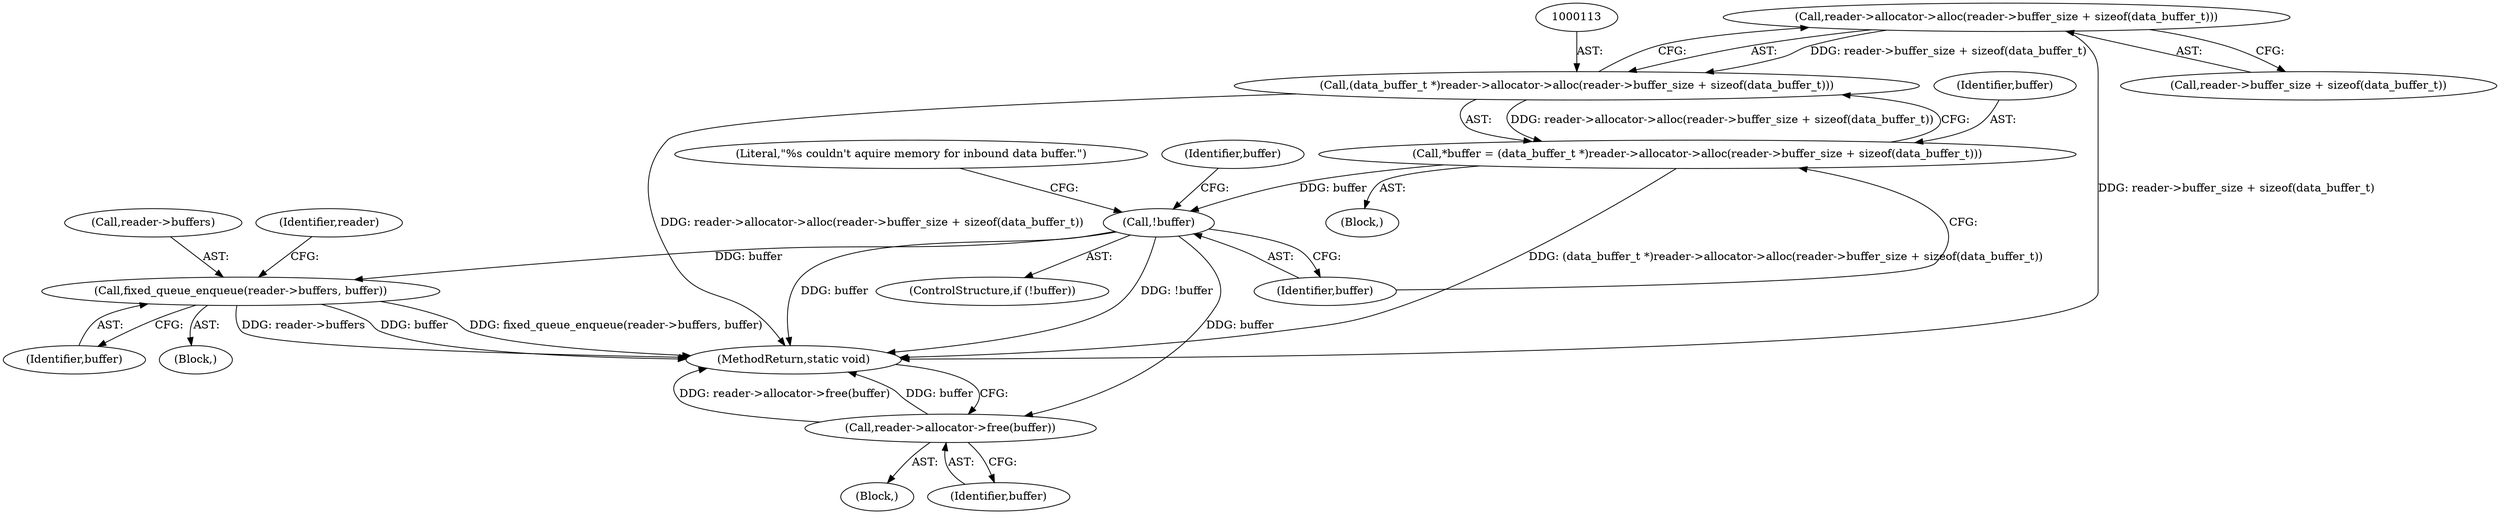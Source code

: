 digraph "0_Android_472271b153c5dc53c28beac55480a8d8434b2d5c_58@API" {
"1000114" [label="(Call,reader->allocator->alloc(reader->buffer_size + sizeof(data_buffer_t)))"];
"1000112" [label="(Call,(data_buffer_t *)reader->allocator->alloc(reader->buffer_size + sizeof(data_buffer_t)))"];
"1000110" [label="(Call,*buffer = (data_buffer_t *)reader->allocator->alloc(reader->buffer_size + sizeof(data_buffer_t)))"];
"1000122" [label="(Call,!buffer)"];
"1000163" [label="(Call,fixed_queue_enqueue(reader->buffers, buffer))"];
"1000188" [label="(Call,reader->allocator->free(buffer))"];
"1000190" [label="(MethodReturn,static void)"];
"1000114" [label="(Call,reader->allocator->alloc(reader->buffer_size + sizeof(data_buffer_t)))"];
"1000123" [label="(Identifier,buffer)"];
"1000115" [label="(Call,reader->buffer_size + sizeof(data_buffer_t))"];
"1000164" [label="(Call,reader->buffers)"];
"1000174" [label="(Block,)"];
"1000110" [label="(Call,*buffer = (data_buffer_t *)reader->allocator->alloc(reader->buffer_size + sizeof(data_buffer_t)))"];
"1000157" [label="(Block,)"];
"1000126" [label="(Literal,\"%s couldn't aquire memory for inbound data buffer.\")"];
"1000189" [label="(Identifier,buffer)"];
"1000170" [label="(Identifier,reader)"];
"1000121" [label="(ControlStructure,if (!buffer))"];
"1000112" [label="(Call,(data_buffer_t *)reader->allocator->alloc(reader->buffer_size + sizeof(data_buffer_t)))"];
"1000111" [label="(Identifier,buffer)"];
"1000102" [label="(Block,)"];
"1000163" [label="(Call,fixed_queue_enqueue(reader->buffers, buffer))"];
"1000122" [label="(Call,!buffer)"];
"1000188" [label="(Call,reader->allocator->free(buffer))"];
"1000131" [label="(Identifier,buffer)"];
"1000167" [label="(Identifier,buffer)"];
"1000114" -> "1000112"  [label="AST: "];
"1000114" -> "1000115"  [label="CFG: "];
"1000115" -> "1000114"  [label="AST: "];
"1000112" -> "1000114"  [label="CFG: "];
"1000114" -> "1000190"  [label="DDG: reader->buffer_size + sizeof(data_buffer_t)"];
"1000114" -> "1000112"  [label="DDG: reader->buffer_size + sizeof(data_buffer_t)"];
"1000112" -> "1000110"  [label="AST: "];
"1000113" -> "1000112"  [label="AST: "];
"1000110" -> "1000112"  [label="CFG: "];
"1000112" -> "1000190"  [label="DDG: reader->allocator->alloc(reader->buffer_size + sizeof(data_buffer_t))"];
"1000112" -> "1000110"  [label="DDG: reader->allocator->alloc(reader->buffer_size + sizeof(data_buffer_t))"];
"1000110" -> "1000102"  [label="AST: "];
"1000111" -> "1000110"  [label="AST: "];
"1000123" -> "1000110"  [label="CFG: "];
"1000110" -> "1000190"  [label="DDG: (data_buffer_t *)reader->allocator->alloc(reader->buffer_size + sizeof(data_buffer_t))"];
"1000110" -> "1000122"  [label="DDG: buffer"];
"1000122" -> "1000121"  [label="AST: "];
"1000122" -> "1000123"  [label="CFG: "];
"1000123" -> "1000122"  [label="AST: "];
"1000126" -> "1000122"  [label="CFG: "];
"1000131" -> "1000122"  [label="CFG: "];
"1000122" -> "1000190"  [label="DDG: buffer"];
"1000122" -> "1000190"  [label="DDG: !buffer"];
"1000122" -> "1000163"  [label="DDG: buffer"];
"1000122" -> "1000188"  [label="DDG: buffer"];
"1000163" -> "1000157"  [label="AST: "];
"1000163" -> "1000167"  [label="CFG: "];
"1000164" -> "1000163"  [label="AST: "];
"1000167" -> "1000163"  [label="AST: "];
"1000170" -> "1000163"  [label="CFG: "];
"1000163" -> "1000190"  [label="DDG: fixed_queue_enqueue(reader->buffers, buffer)"];
"1000163" -> "1000190"  [label="DDG: reader->buffers"];
"1000163" -> "1000190"  [label="DDG: buffer"];
"1000188" -> "1000174"  [label="AST: "];
"1000188" -> "1000189"  [label="CFG: "];
"1000189" -> "1000188"  [label="AST: "];
"1000190" -> "1000188"  [label="CFG: "];
"1000188" -> "1000190"  [label="DDG: reader->allocator->free(buffer)"];
"1000188" -> "1000190"  [label="DDG: buffer"];
}
